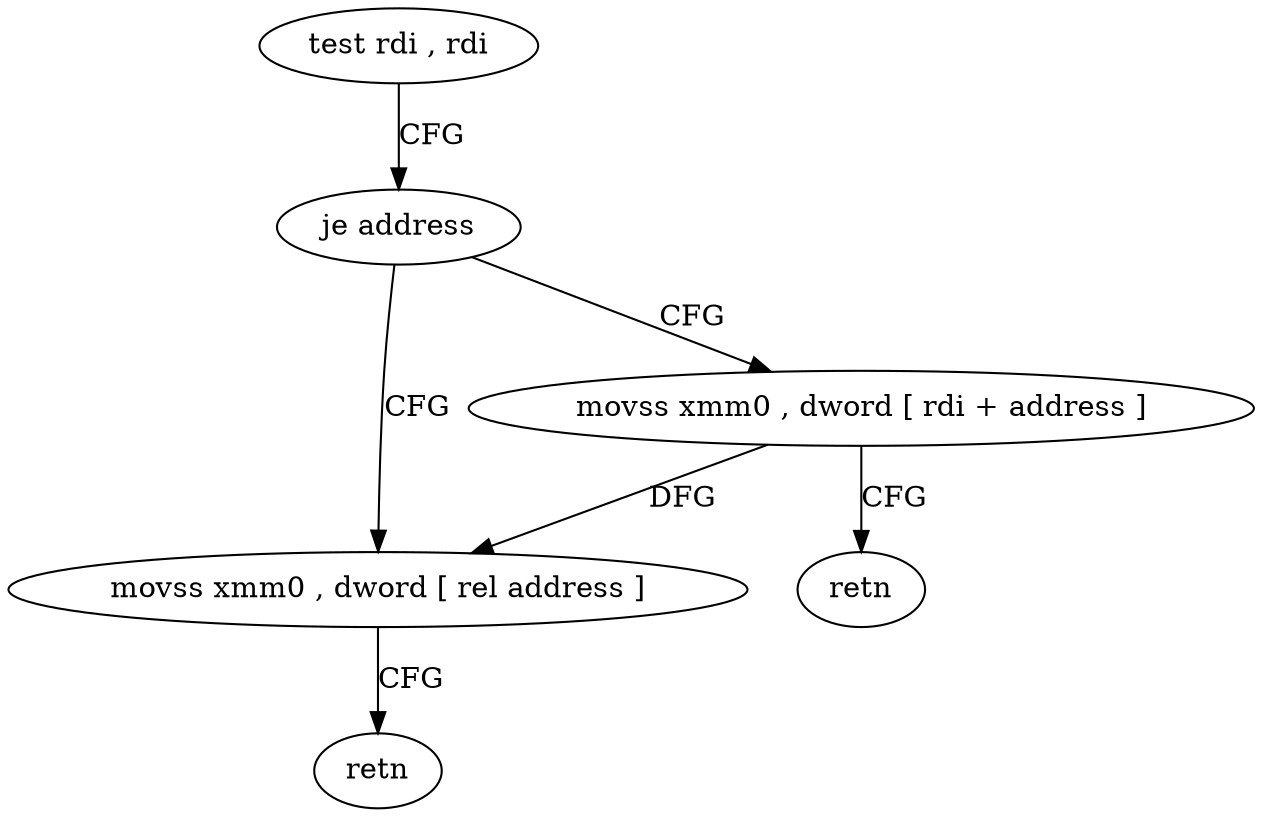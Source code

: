 digraph "func" {
"4219456" [label = "test rdi , rdi" ]
"4219459" [label = "je address" ]
"4219467" [label = "movss xmm0 , dword [ rel address ]" ]
"4219461" [label = "movss xmm0 , dword [ rdi + address ]" ]
"4219475" [label = "retn" ]
"4219466" [label = "retn" ]
"4219456" -> "4219459" [ label = "CFG" ]
"4219459" -> "4219467" [ label = "CFG" ]
"4219459" -> "4219461" [ label = "CFG" ]
"4219467" -> "4219475" [ label = "CFG" ]
"4219461" -> "4219466" [ label = "CFG" ]
"4219461" -> "4219467" [ label = "DFG" ]
}
